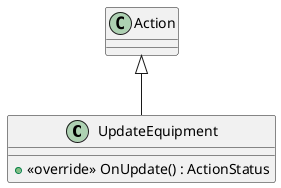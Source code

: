 @startuml
class UpdateEquipment {
    + <<override>> OnUpdate() : ActionStatus
}
Action <|-- UpdateEquipment
@enduml
